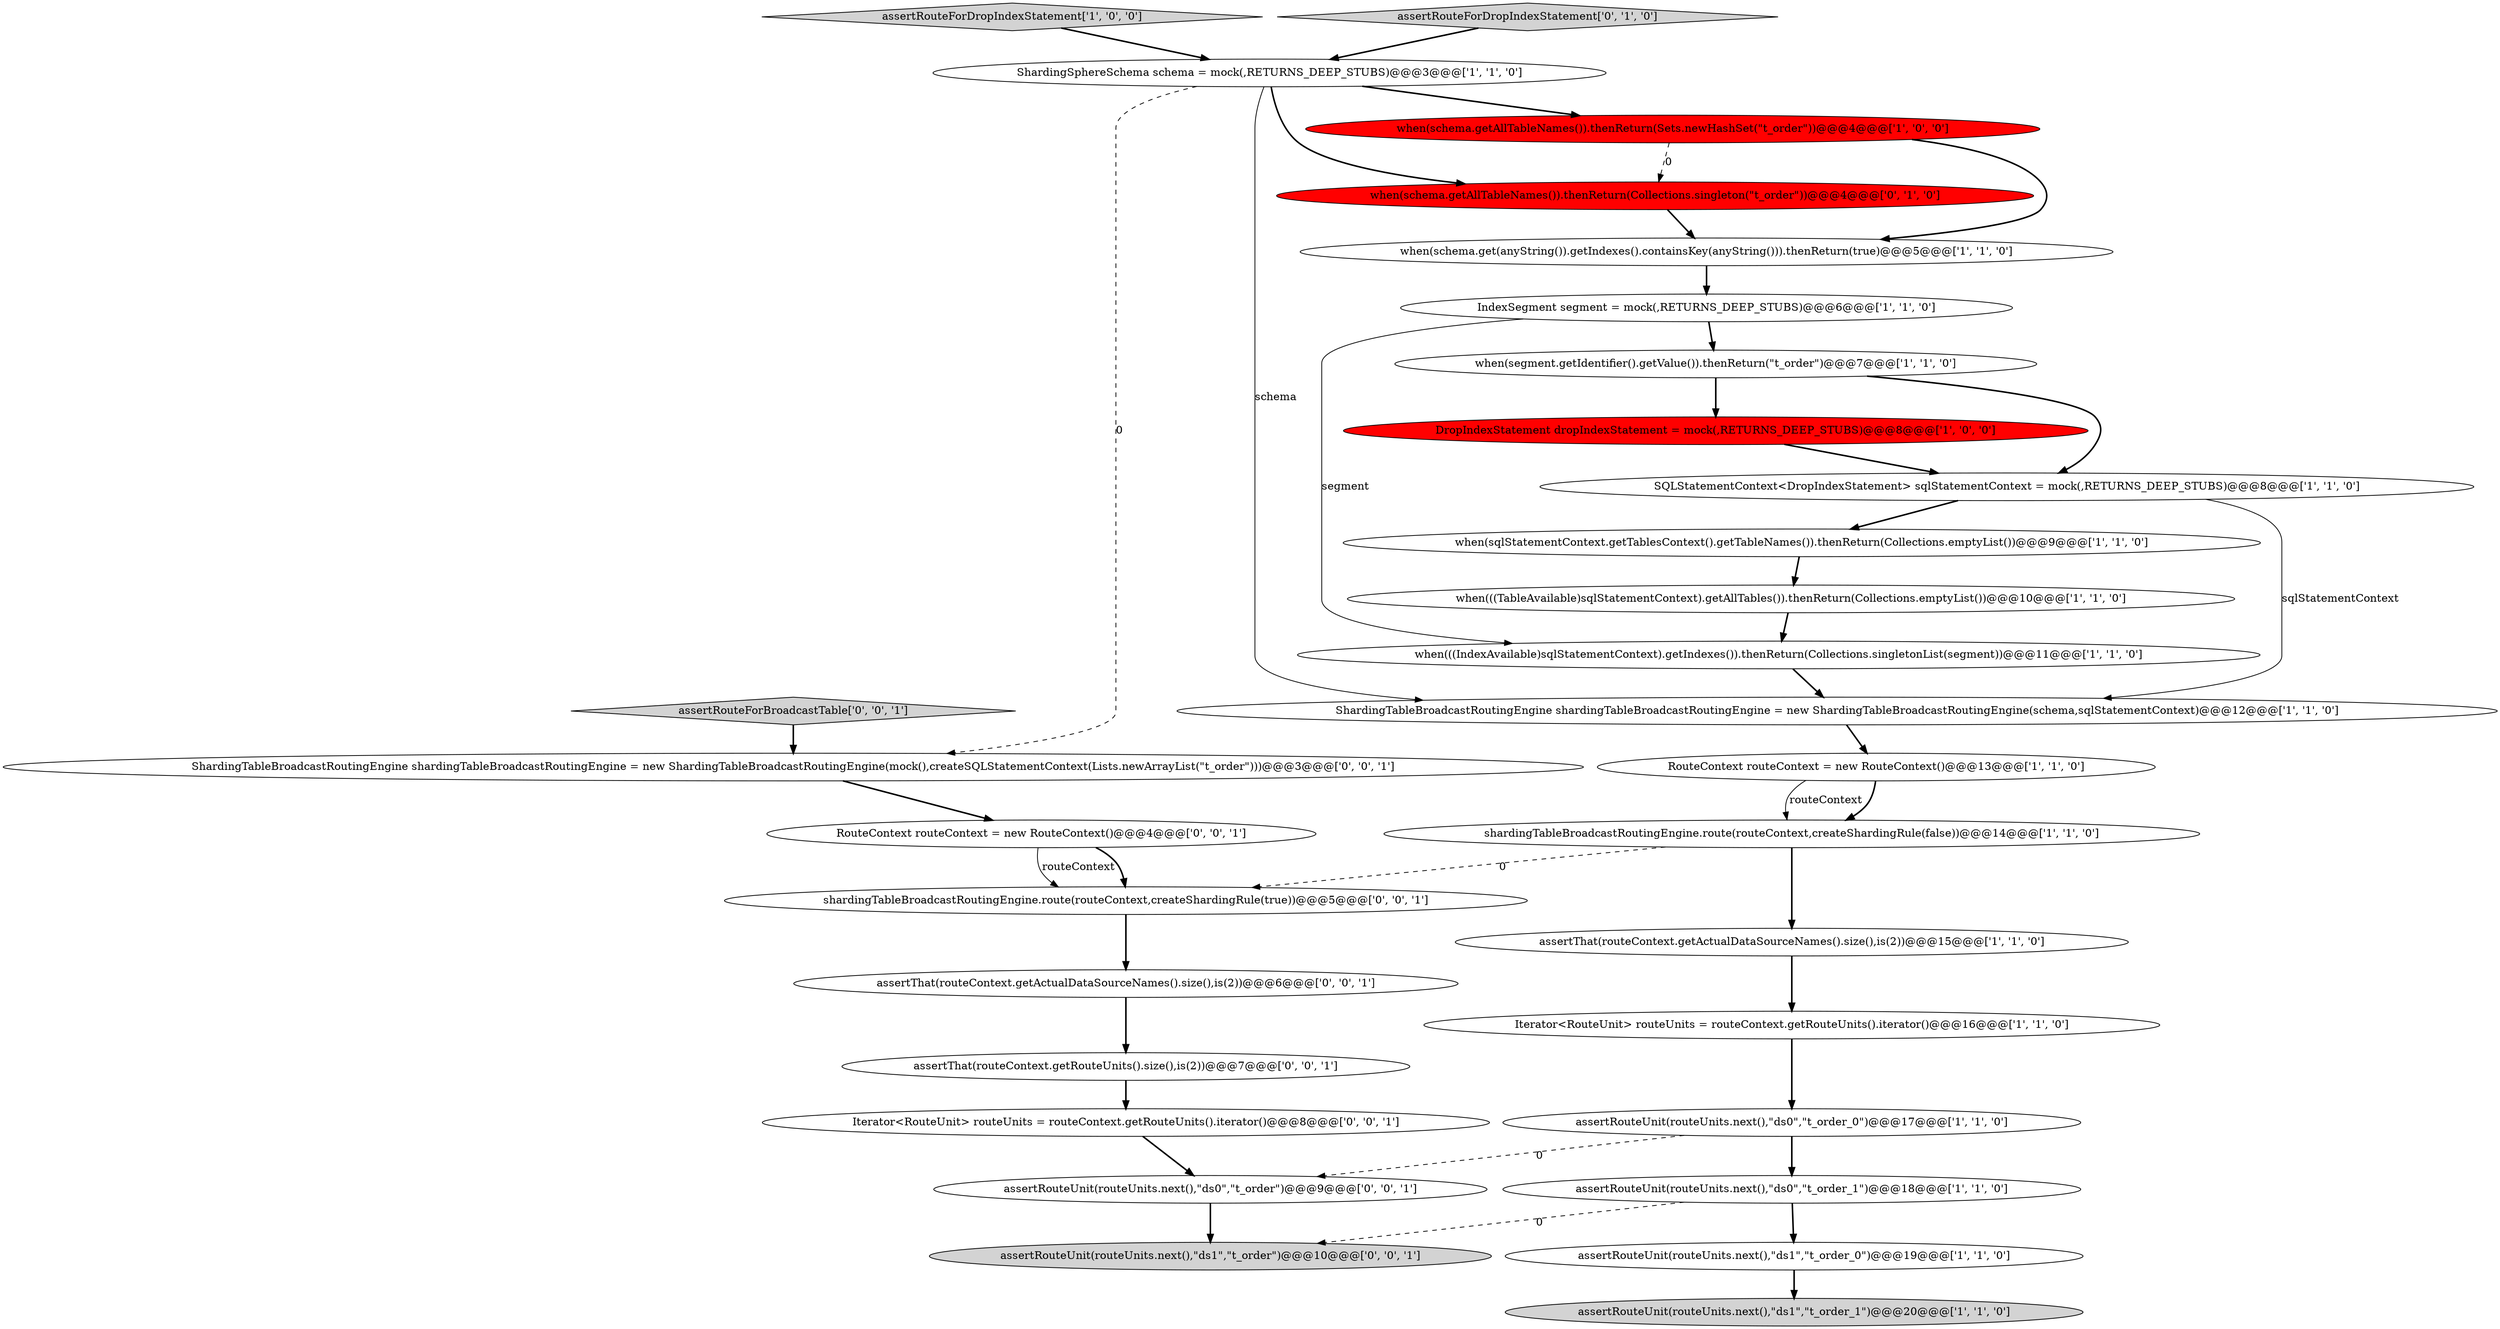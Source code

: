 digraph {
4 [style = filled, label = "when(((IndexAvailable)sqlStatementContext).getIndexes()).thenReturn(Collections.singletonList(segment))@@@11@@@['1', '1', '0']", fillcolor = white, shape = ellipse image = "AAA0AAABBB1BBB"];
27 [style = filled, label = "ShardingTableBroadcastRoutingEngine shardingTableBroadcastRoutingEngine = new ShardingTableBroadcastRoutingEngine(mock(),createSQLStatementContext(Lists.newArrayList(\"t_order\")))@@@3@@@['0', '0', '1']", fillcolor = white, shape = ellipse image = "AAA0AAABBB3BBB"];
15 [style = filled, label = "when(((TableAvailable)sqlStatementContext).getAllTables()).thenReturn(Collections.emptyList())@@@10@@@['1', '1', '0']", fillcolor = white, shape = ellipse image = "AAA0AAABBB1BBB"];
12 [style = filled, label = "assertRouteUnit(routeUnits.next(),\"ds0\",\"t_order_1\")@@@18@@@['1', '1', '0']", fillcolor = white, shape = ellipse image = "AAA0AAABBB1BBB"];
18 [style = filled, label = "assertRouteForDropIndexStatement['1', '0', '0']", fillcolor = lightgray, shape = diamond image = "AAA0AAABBB1BBB"];
5 [style = filled, label = "SQLStatementContext<DropIndexStatement> sqlStatementContext = mock(,RETURNS_DEEP_STUBS)@@@8@@@['1', '1', '0']", fillcolor = white, shape = ellipse image = "AAA0AAABBB1BBB"];
21 [style = filled, label = "assertRouteForDropIndexStatement['0', '1', '0']", fillcolor = lightgray, shape = diamond image = "AAA0AAABBB2BBB"];
23 [style = filled, label = "assertThat(routeContext.getRouteUnits().size(),is(2))@@@7@@@['0', '0', '1']", fillcolor = white, shape = ellipse image = "AAA0AAABBB3BBB"];
16 [style = filled, label = "ShardingTableBroadcastRoutingEngine shardingTableBroadcastRoutingEngine = new ShardingTableBroadcastRoutingEngine(schema,sqlStatementContext)@@@12@@@['1', '1', '0']", fillcolor = white, shape = ellipse image = "AAA0AAABBB1BBB"];
7 [style = filled, label = "Iterator<RouteUnit> routeUnits = routeContext.getRouteUnits().iterator()@@@16@@@['1', '1', '0']", fillcolor = white, shape = ellipse image = "AAA0AAABBB1BBB"];
1 [style = filled, label = "when(schema.get(anyString()).getIndexes().containsKey(anyString())).thenReturn(true)@@@5@@@['1', '1', '0']", fillcolor = white, shape = ellipse image = "AAA0AAABBB1BBB"];
25 [style = filled, label = "assertRouteUnit(routeUnits.next(),\"ds1\",\"t_order\")@@@10@@@['0', '0', '1']", fillcolor = lightgray, shape = ellipse image = "AAA0AAABBB3BBB"];
20 [style = filled, label = "when(schema.getAllTableNames()).thenReturn(Collections.singleton(\"t_order\"))@@@4@@@['0', '1', '0']", fillcolor = red, shape = ellipse image = "AAA1AAABBB2BBB"];
10 [style = filled, label = "assertThat(routeContext.getActualDataSourceNames().size(),is(2))@@@15@@@['1', '1', '0']", fillcolor = white, shape = ellipse image = "AAA0AAABBB1BBB"];
19 [style = filled, label = "when(segment.getIdentifier().getValue()).thenReturn(\"t_order\")@@@7@@@['1', '1', '0']", fillcolor = white, shape = ellipse image = "AAA0AAABBB1BBB"];
30 [style = filled, label = "assertThat(routeContext.getActualDataSourceNames().size(),is(2))@@@6@@@['0', '0', '1']", fillcolor = white, shape = ellipse image = "AAA0AAABBB3BBB"];
28 [style = filled, label = "Iterator<RouteUnit> routeUnits = routeContext.getRouteUnits().iterator()@@@8@@@['0', '0', '1']", fillcolor = white, shape = ellipse image = "AAA0AAABBB3BBB"];
26 [style = filled, label = "assertRouteForBroadcastTable['0', '0', '1']", fillcolor = lightgray, shape = diamond image = "AAA0AAABBB3BBB"];
13 [style = filled, label = "shardingTableBroadcastRoutingEngine.route(routeContext,createShardingRule(false))@@@14@@@['1', '1', '0']", fillcolor = white, shape = ellipse image = "AAA0AAABBB1BBB"];
29 [style = filled, label = "RouteContext routeContext = new RouteContext()@@@4@@@['0', '0', '1']", fillcolor = white, shape = ellipse image = "AAA0AAABBB3BBB"];
24 [style = filled, label = "shardingTableBroadcastRoutingEngine.route(routeContext,createShardingRule(true))@@@5@@@['0', '0', '1']", fillcolor = white, shape = ellipse image = "AAA0AAABBB3BBB"];
14 [style = filled, label = "assertRouteUnit(routeUnits.next(),\"ds1\",\"t_order_0\")@@@19@@@['1', '1', '0']", fillcolor = white, shape = ellipse image = "AAA0AAABBB1BBB"];
17 [style = filled, label = "when(schema.getAllTableNames()).thenReturn(Sets.newHashSet(\"t_order\"))@@@4@@@['1', '0', '0']", fillcolor = red, shape = ellipse image = "AAA1AAABBB1BBB"];
9 [style = filled, label = "assertRouteUnit(routeUnits.next(),\"ds1\",\"t_order_1\")@@@20@@@['1', '1', '0']", fillcolor = lightgray, shape = ellipse image = "AAA0AAABBB1BBB"];
22 [style = filled, label = "assertRouteUnit(routeUnits.next(),\"ds0\",\"t_order\")@@@9@@@['0', '0', '1']", fillcolor = white, shape = ellipse image = "AAA0AAABBB3BBB"];
0 [style = filled, label = "ShardingSphereSchema schema = mock(,RETURNS_DEEP_STUBS)@@@3@@@['1', '1', '0']", fillcolor = white, shape = ellipse image = "AAA0AAABBB1BBB"];
11 [style = filled, label = "assertRouteUnit(routeUnits.next(),\"ds0\",\"t_order_0\")@@@17@@@['1', '1', '0']", fillcolor = white, shape = ellipse image = "AAA0AAABBB1BBB"];
8 [style = filled, label = "DropIndexStatement dropIndexStatement = mock(,RETURNS_DEEP_STUBS)@@@8@@@['1', '0', '0']", fillcolor = red, shape = ellipse image = "AAA1AAABBB1BBB"];
6 [style = filled, label = "RouteContext routeContext = new RouteContext()@@@13@@@['1', '1', '0']", fillcolor = white, shape = ellipse image = "AAA0AAABBB1BBB"];
2 [style = filled, label = "IndexSegment segment = mock(,RETURNS_DEEP_STUBS)@@@6@@@['1', '1', '0']", fillcolor = white, shape = ellipse image = "AAA0AAABBB1BBB"];
3 [style = filled, label = "when(sqlStatementContext.getTablesContext().getTableNames()).thenReturn(Collections.emptyList())@@@9@@@['1', '1', '0']", fillcolor = white, shape = ellipse image = "AAA0AAABBB1BBB"];
5->3 [style = bold, label=""];
13->10 [style = bold, label=""];
22->25 [style = bold, label=""];
5->16 [style = solid, label="sqlStatementContext"];
2->19 [style = bold, label=""];
7->11 [style = bold, label=""];
17->1 [style = bold, label=""];
21->0 [style = bold, label=""];
0->17 [style = bold, label=""];
16->6 [style = bold, label=""];
30->23 [style = bold, label=""];
11->22 [style = dashed, label="0"];
0->16 [style = solid, label="schema"];
11->12 [style = bold, label=""];
3->15 [style = bold, label=""];
0->27 [style = dashed, label="0"];
20->1 [style = bold, label=""];
10->7 [style = bold, label=""];
19->8 [style = bold, label=""];
24->30 [style = bold, label=""];
23->28 [style = bold, label=""];
19->5 [style = bold, label=""];
26->27 [style = bold, label=""];
13->24 [style = dashed, label="0"];
12->25 [style = dashed, label="0"];
8->5 [style = bold, label=""];
17->20 [style = dashed, label="0"];
2->4 [style = solid, label="segment"];
6->13 [style = bold, label=""];
12->14 [style = bold, label=""];
15->4 [style = bold, label=""];
14->9 [style = bold, label=""];
0->20 [style = bold, label=""];
1->2 [style = bold, label=""];
29->24 [style = solid, label="routeContext"];
27->29 [style = bold, label=""];
6->13 [style = solid, label="routeContext"];
29->24 [style = bold, label=""];
18->0 [style = bold, label=""];
28->22 [style = bold, label=""];
4->16 [style = bold, label=""];
}
